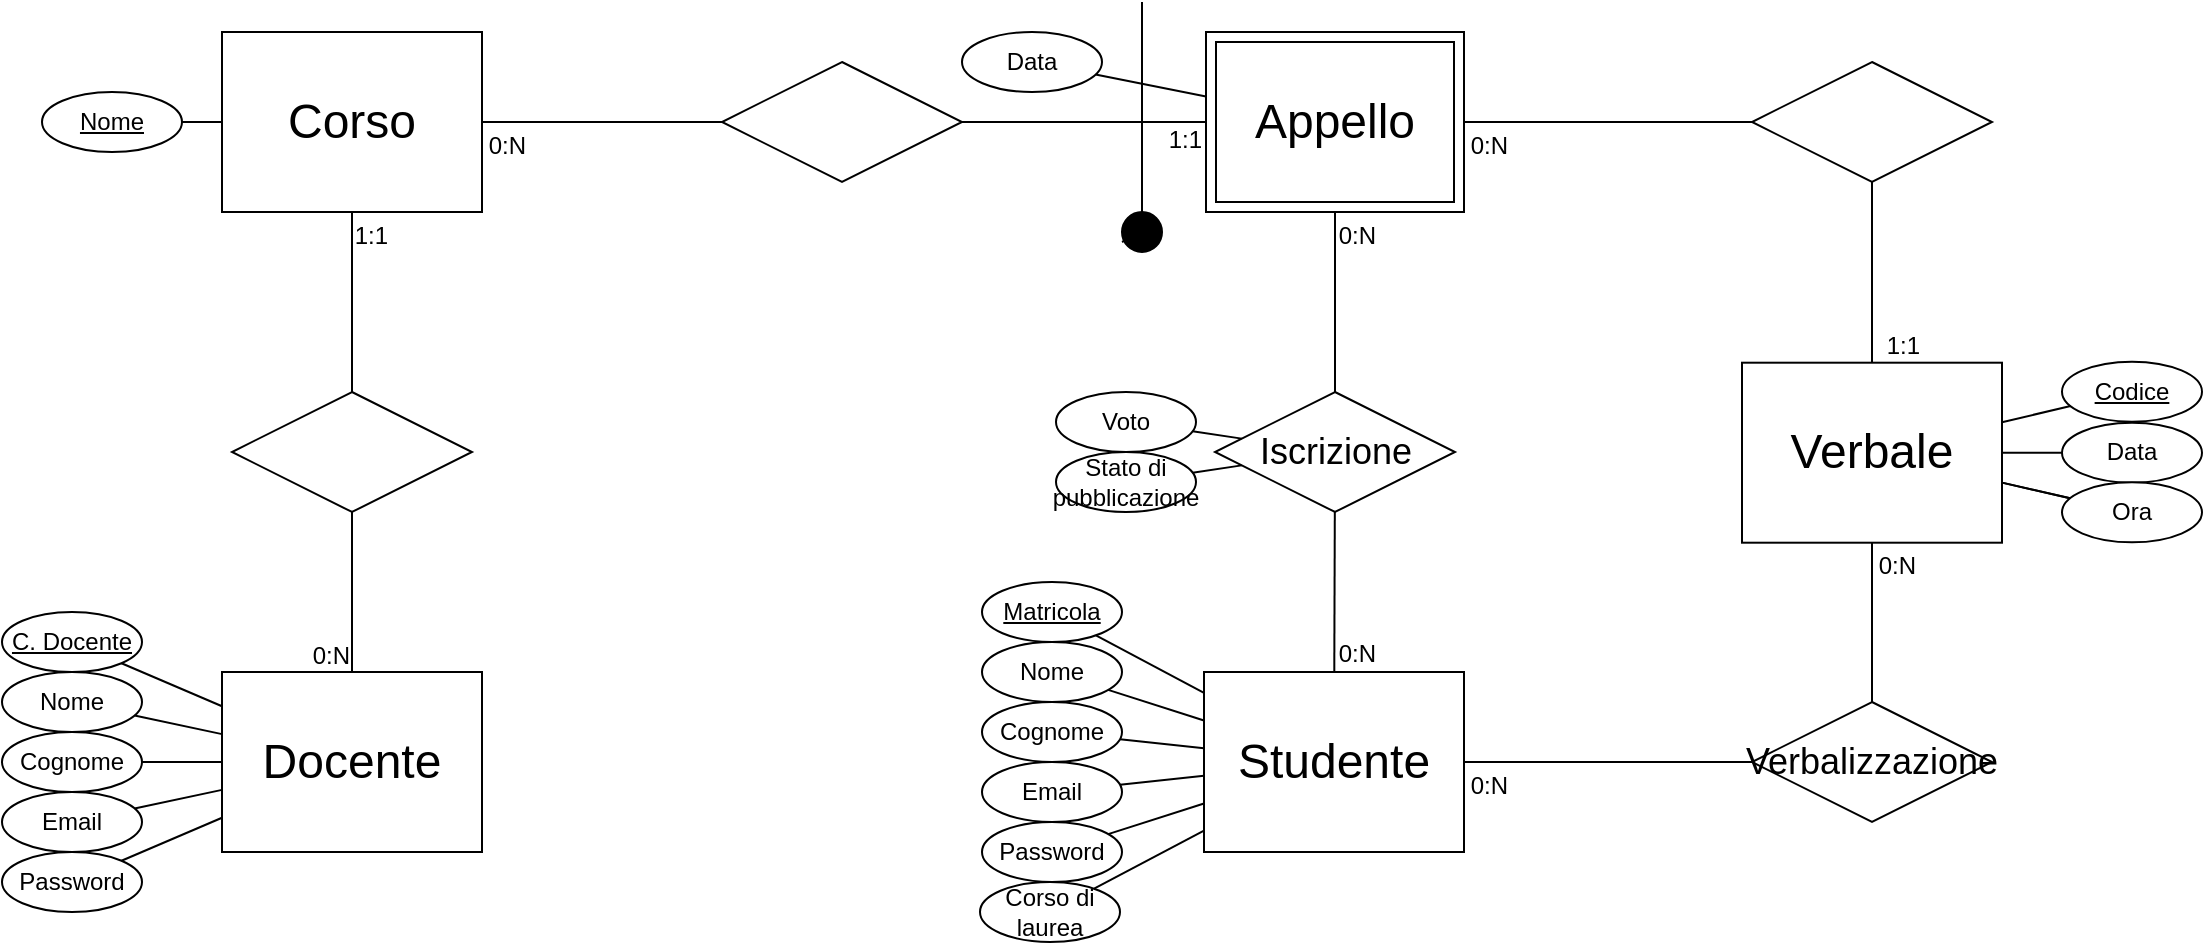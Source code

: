 <mxfile version="26.2.2">
  <diagram id="R2lEEEUBdFMjLlhIrx00" name="Page-1">
    <mxGraphModel dx="1667" dy="1975" grid="1" gridSize="10" guides="1" tooltips="1" connect="1" arrows="1" fold="1" page="1" pageScale="1" pageWidth="850" pageHeight="1100" math="0" shadow="0" extFonts="Permanent Marker^https://fonts.googleapis.com/css?family=Permanent+Marker">
      <root>
        <mxCell id="0" />
        <mxCell id="1" parent="0" />
        <mxCell id="HxChryZ2EemYZW8aK4Kx-1" value="&lt;font style=&quot;font-size: 24px;&quot;&gt;Docente&lt;/font&gt;" style="whiteSpace=wrap;html=1;align=center;" parent="1" vertex="1">
          <mxGeometry x="270" y="240" width="130" height="90" as="geometry" />
        </mxCell>
        <mxCell id="HxChryZ2EemYZW8aK4Kx-2" value="Nome" style="ellipse;whiteSpace=wrap;html=1;align=center;" parent="1" vertex="1">
          <mxGeometry x="160" y="240" width="70" height="30" as="geometry" />
        </mxCell>
        <mxCell id="HxChryZ2EemYZW8aK4Kx-3" value="Cognome" style="ellipse;whiteSpace=wrap;html=1;align=center;" parent="1" vertex="1">
          <mxGeometry x="160" y="270" width="70" height="30" as="geometry" />
        </mxCell>
        <mxCell id="HxChryZ2EemYZW8aK4Kx-4" value="Email" style="ellipse;whiteSpace=wrap;html=1;align=center;" parent="1" vertex="1">
          <mxGeometry x="160" y="300" width="70" height="30" as="geometry" />
        </mxCell>
        <mxCell id="HxChryZ2EemYZW8aK4Kx-5" value="Password" style="ellipse;whiteSpace=wrap;html=1;align=center;" parent="1" vertex="1">
          <mxGeometry x="160" y="330" width="70" height="30" as="geometry" />
        </mxCell>
        <mxCell id="HxChryZ2EemYZW8aK4Kx-6" value="C. Docente" style="ellipse;whiteSpace=wrap;html=1;align=center;fontStyle=4;" parent="1" vertex="1">
          <mxGeometry x="160" y="210" width="70" height="30" as="geometry" />
        </mxCell>
        <mxCell id="HxChryZ2EemYZW8aK4Kx-17" value="&lt;font style=&quot;font-size: 24px;&quot;&gt;Corso&lt;/font&gt;" style="whiteSpace=wrap;html=1;align=center;" parent="1" vertex="1">
          <mxGeometry x="270" y="-80" width="130" height="90" as="geometry" />
        </mxCell>
        <mxCell id="HxChryZ2EemYZW8aK4Kx-22" value="Nome" style="ellipse;whiteSpace=wrap;html=1;align=center;fontStyle=4;" parent="1" vertex="1">
          <mxGeometry x="180" y="-50" width="70" height="30" as="geometry" />
        </mxCell>
        <mxCell id="HxChryZ2EemYZW8aK4Kx-26" value="" style="shape=rhombus;perimeter=rhombusPerimeter;whiteSpace=wrap;html=1;align=center;" parent="1" vertex="1">
          <mxGeometry x="275" y="100" width="120" height="60" as="geometry" />
        </mxCell>
        <mxCell id="HxChryZ2EemYZW8aK4Kx-29" value="" style="endArrow=none;html=1;rounded=0;" parent="1" source="HxChryZ2EemYZW8aK4Kx-1" target="HxChryZ2EemYZW8aK4Kx-6" edge="1">
          <mxGeometry width="50" height="50" relative="1" as="geometry">
            <mxPoint x="260" y="410" as="sourcePoint" />
            <mxPoint x="310" y="360" as="targetPoint" />
          </mxGeometry>
        </mxCell>
        <mxCell id="HxChryZ2EemYZW8aK4Kx-30" value="" style="endArrow=none;html=1;rounded=0;" parent="1" source="HxChryZ2EemYZW8aK4Kx-1" target="HxChryZ2EemYZW8aK4Kx-2" edge="1">
          <mxGeometry width="50" height="50" relative="1" as="geometry">
            <mxPoint x="280" y="267" as="sourcePoint" />
            <mxPoint x="230" y="246" as="targetPoint" />
          </mxGeometry>
        </mxCell>
        <mxCell id="HxChryZ2EemYZW8aK4Kx-31" value="" style="endArrow=none;html=1;rounded=0;" parent="1" source="HxChryZ2EemYZW8aK4Kx-1" target="HxChryZ2EemYZW8aK4Kx-3" edge="1">
          <mxGeometry width="50" height="50" relative="1" as="geometry">
            <mxPoint x="290" y="277" as="sourcePoint" />
            <mxPoint x="240" y="256" as="targetPoint" />
          </mxGeometry>
        </mxCell>
        <mxCell id="HxChryZ2EemYZW8aK4Kx-32" value="" style="endArrow=none;html=1;rounded=0;" parent="1" source="HxChryZ2EemYZW8aK4Kx-1" target="HxChryZ2EemYZW8aK4Kx-4" edge="1">
          <mxGeometry width="50" height="50" relative="1" as="geometry">
            <mxPoint x="300" y="287" as="sourcePoint" />
            <mxPoint x="250" y="266" as="targetPoint" />
          </mxGeometry>
        </mxCell>
        <mxCell id="HxChryZ2EemYZW8aK4Kx-33" value="" style="endArrow=none;html=1;rounded=0;" parent="1" source="HxChryZ2EemYZW8aK4Kx-1" target="HxChryZ2EemYZW8aK4Kx-5" edge="1">
          <mxGeometry width="50" height="50" relative="1" as="geometry">
            <mxPoint x="310" y="297" as="sourcePoint" />
            <mxPoint x="260" y="276" as="targetPoint" />
          </mxGeometry>
        </mxCell>
        <mxCell id="HxChryZ2EemYZW8aK4Kx-34" value="" style="endArrow=none;html=1;rounded=0;" parent="1" source="HxChryZ2EemYZW8aK4Kx-17" target="HxChryZ2EemYZW8aK4Kx-22" edge="1">
          <mxGeometry width="50" height="50" relative="1" as="geometry">
            <mxPoint x="260" y="-65" as="sourcePoint" />
            <mxPoint x="210" y="-86" as="targetPoint" />
          </mxGeometry>
        </mxCell>
        <mxCell id="HxChryZ2EemYZW8aK4Kx-36" value="" style="endArrow=none;html=1;rounded=0;" parent="1" source="HxChryZ2EemYZW8aK4Kx-26" target="HxChryZ2EemYZW8aK4Kx-1" edge="1">
          <mxGeometry relative="1" as="geometry">
            <mxPoint x="160" y="180" as="sourcePoint" />
            <mxPoint x="320" y="180" as="targetPoint" />
          </mxGeometry>
        </mxCell>
        <mxCell id="HxChryZ2EemYZW8aK4Kx-37" value="0:N" style="resizable=0;html=1;whiteSpace=wrap;align=right;verticalAlign=bottom;" parent="HxChryZ2EemYZW8aK4Kx-36" connectable="0" vertex="1">
          <mxGeometry x="1" relative="1" as="geometry">
            <mxPoint as="offset" />
          </mxGeometry>
        </mxCell>
        <mxCell id="HxChryZ2EemYZW8aK4Kx-38" value="" style="endArrow=none;html=1;rounded=0;" parent="1" source="HxChryZ2EemYZW8aK4Kx-26" target="HxChryZ2EemYZW8aK4Kx-17" edge="1">
          <mxGeometry relative="1" as="geometry">
            <mxPoint x="280.0" y="85.2" as="sourcePoint" />
            <mxPoint x="315.729" as="targetPoint" />
          </mxGeometry>
        </mxCell>
        <mxCell id="HxChryZ2EemYZW8aK4Kx-39" value="1:1" style="resizable=0;html=1;whiteSpace=wrap;align=right;verticalAlign=bottom;" parent="HxChryZ2EemYZW8aK4Kx-38" connectable="0" vertex="1">
          <mxGeometry x="1" relative="1" as="geometry">
            <mxPoint x="19" y="20" as="offset" />
          </mxGeometry>
        </mxCell>
        <mxCell id="HxChryZ2EemYZW8aK4Kx-41" value="Data" style="ellipse;whiteSpace=wrap;html=1;align=center;" parent="1" vertex="1">
          <mxGeometry x="640" y="-80" width="70" height="30" as="geometry" />
        </mxCell>
        <mxCell id="HxChryZ2EemYZW8aK4Kx-44" value="" style="endArrow=none;html=1;rounded=0;" parent="1" source="HxChryZ2EemYZW8aK4Kx-50" target="HxChryZ2EemYZW8aK4Kx-41" edge="1">
          <mxGeometry width="50" height="50" relative="1" as="geometry">
            <mxPoint x="771" y="-32" as="sourcePoint" />
            <mxPoint x="730" y="-36" as="targetPoint" />
          </mxGeometry>
        </mxCell>
        <mxCell id="HxChryZ2EemYZW8aK4Kx-45" value="" style="shape=rhombus;perimeter=rhombusPerimeter;whiteSpace=wrap;html=1;align=center;" parent="1" vertex="1">
          <mxGeometry x="520" y="-65" width="120" height="60" as="geometry" />
        </mxCell>
        <mxCell id="HxChryZ2EemYZW8aK4Kx-46" value="" style="endArrow=none;html=1;rounded=0;" parent="1" source="HxChryZ2EemYZW8aK4Kx-45" target="HxChryZ2EemYZW8aK4Kx-17" edge="1">
          <mxGeometry relative="1" as="geometry">
            <mxPoint x="241" y="118" as="sourcePoint" />
            <mxPoint x="312" y="20" as="targetPoint" />
          </mxGeometry>
        </mxCell>
        <mxCell id="HxChryZ2EemYZW8aK4Kx-47" value="0:N" style="resizable=0;html=1;whiteSpace=wrap;align=right;verticalAlign=bottom;" parent="HxChryZ2EemYZW8aK4Kx-46" connectable="0" vertex="1">
          <mxGeometry x="1" relative="1" as="geometry">
            <mxPoint x="23" y="20" as="offset" />
          </mxGeometry>
        </mxCell>
        <mxCell id="HxChryZ2EemYZW8aK4Kx-48" value="" style="endArrow=none;html=1;rounded=0;" parent="1" source="HxChryZ2EemYZW8aK4Kx-45" target="HxChryZ2EemYZW8aK4Kx-50" edge="1">
          <mxGeometry relative="1" as="geometry">
            <mxPoint x="251" y="128" as="sourcePoint" />
            <mxPoint x="322" y="30" as="targetPoint" />
          </mxGeometry>
        </mxCell>
        <mxCell id="HxChryZ2EemYZW8aK4Kx-49" value="1:1" style="resizable=0;html=1;whiteSpace=wrap;align=right;verticalAlign=bottom;" parent="HxChryZ2EemYZW8aK4Kx-48" connectable="0" vertex="1">
          <mxGeometry x="1" relative="1" as="geometry">
            <mxPoint x="-1" y="17" as="offset" />
          </mxGeometry>
        </mxCell>
        <mxCell id="HxChryZ2EemYZW8aK4Kx-50" value="&lt;font style=&quot;font-size: 24px;&quot;&gt;Appello&lt;/font&gt;" style="shape=ext;margin=3;double=1;whiteSpace=wrap;html=1;align=center;" parent="1" vertex="1">
          <mxGeometry x="762" y="-80" width="129" height="90" as="geometry" />
        </mxCell>
        <mxCell id="HxChryZ2EemYZW8aK4Kx-51" value="" style="endArrow=none;html=1;rounded=0;" parent="1" source="HxChryZ2EemYZW8aK4Kx-52" edge="1">
          <mxGeometry width="50" height="50" relative="1" as="geometry">
            <mxPoint x="730" y="25" as="sourcePoint" />
            <mxPoint x="730" y="-95" as="targetPoint" />
          </mxGeometry>
        </mxCell>
        <mxCell id="HxChryZ2EemYZW8aK4Kx-53" value="" style="endArrow=none;html=1;rounded=0;" parent="1" target="HxChryZ2EemYZW8aK4Kx-52" edge="1">
          <mxGeometry width="50" height="50" relative="1" as="geometry">
            <mxPoint x="720" y="25" as="sourcePoint" />
            <mxPoint x="720" y="-95" as="targetPoint" />
          </mxGeometry>
        </mxCell>
        <mxCell id="HxChryZ2EemYZW8aK4Kx-52" value="" style="ellipse;whiteSpace=wrap;html=1;aspect=fixed;fillColor=#000000;" parent="1" vertex="1">
          <mxGeometry x="720" y="10" width="20" height="20" as="geometry" />
        </mxCell>
        <mxCell id="HxChryZ2EemYZW8aK4Kx-54" value="&lt;font style=&quot;font-size: 18px;&quot;&gt;Iscrizione&lt;/font&gt;" style="shape=rhombus;perimeter=rhombusPerimeter;whiteSpace=wrap;html=1;align=center;" parent="1" vertex="1">
          <mxGeometry x="766.5" y="100" width="120" height="60" as="geometry" />
        </mxCell>
        <mxCell id="HxChryZ2EemYZW8aK4Kx-55" value="" style="endArrow=none;html=1;rounded=0;" parent="1" source="HxChryZ2EemYZW8aK4Kx-54" target="HxChryZ2EemYZW8aK4Kx-50" edge="1">
          <mxGeometry relative="1" as="geometry">
            <mxPoint x="910" y="130" as="sourcePoint" />
            <mxPoint x="910" y="40" as="targetPoint" />
          </mxGeometry>
        </mxCell>
        <mxCell id="HxChryZ2EemYZW8aK4Kx-56" value="0:N" style="resizable=0;html=1;whiteSpace=wrap;align=right;verticalAlign=bottom;" parent="HxChryZ2EemYZW8aK4Kx-55" connectable="0" vertex="1">
          <mxGeometry x="1" relative="1" as="geometry">
            <mxPoint x="22" y="20" as="offset" />
          </mxGeometry>
        </mxCell>
        <mxCell id="HxChryZ2EemYZW8aK4Kx-57" value="Voto" style="ellipse;whiteSpace=wrap;html=1;align=center;" parent="1" vertex="1">
          <mxGeometry x="687" y="100" width="70" height="30" as="geometry" />
        </mxCell>
        <mxCell id="HxChryZ2EemYZW8aK4Kx-58" value="Stato di pubblicazione" style="ellipse;whiteSpace=wrap;html=1;align=center;" parent="1" vertex="1">
          <mxGeometry x="687" y="130" width="70" height="30" as="geometry" />
        </mxCell>
        <mxCell id="HxChryZ2EemYZW8aK4Kx-59" value="" style="endArrow=none;html=1;rounded=0;" parent="1" source="HxChryZ2EemYZW8aK4Kx-57" target="HxChryZ2EemYZW8aK4Kx-54" edge="1">
          <mxGeometry width="50" height="50" relative="1" as="geometry">
            <mxPoint x="772" y="-38" as="sourcePoint" />
            <mxPoint x="717" y="-49" as="targetPoint" />
          </mxGeometry>
        </mxCell>
        <mxCell id="HxChryZ2EemYZW8aK4Kx-60" value="" style="endArrow=none;html=1;rounded=0;" parent="1" source="HxChryZ2EemYZW8aK4Kx-58" target="HxChryZ2EemYZW8aK4Kx-54" edge="1">
          <mxGeometry width="50" height="50" relative="1" as="geometry">
            <mxPoint x="931" y="129" as="sourcePoint" />
            <mxPoint x="885" y="134" as="targetPoint" />
          </mxGeometry>
        </mxCell>
        <mxCell id="HxChryZ2EemYZW8aK4Kx-61" value="&lt;font style=&quot;font-size: 24px;&quot;&gt;Studente&lt;/font&gt;" style="whiteSpace=wrap;html=1;align=center;" parent="1" vertex="1">
          <mxGeometry x="761" y="240" width="130" height="90" as="geometry" />
        </mxCell>
        <mxCell id="HxChryZ2EemYZW8aK4Kx-62" value="Nome" style="ellipse;whiteSpace=wrap;html=1;align=center;" parent="1" vertex="1">
          <mxGeometry x="650" y="225" width="70" height="30" as="geometry" />
        </mxCell>
        <mxCell id="HxChryZ2EemYZW8aK4Kx-63" value="Cognome" style="ellipse;whiteSpace=wrap;html=1;align=center;" parent="1" vertex="1">
          <mxGeometry x="650" y="255" width="70" height="30" as="geometry" />
        </mxCell>
        <mxCell id="HxChryZ2EemYZW8aK4Kx-64" value="Email" style="ellipse;whiteSpace=wrap;html=1;align=center;" parent="1" vertex="1">
          <mxGeometry x="650" y="285" width="70" height="30" as="geometry" />
        </mxCell>
        <mxCell id="HxChryZ2EemYZW8aK4Kx-65" value="Password" style="ellipse;whiteSpace=wrap;html=1;align=center;" parent="1" vertex="1">
          <mxGeometry x="650" y="315" width="70" height="30" as="geometry" />
        </mxCell>
        <mxCell id="HxChryZ2EemYZW8aK4Kx-66" value="Matricola" style="ellipse;whiteSpace=wrap;html=1;align=center;fontStyle=4;" parent="1" vertex="1">
          <mxGeometry x="650" y="195" width="70" height="30" as="geometry" />
        </mxCell>
        <mxCell id="HxChryZ2EemYZW8aK4Kx-67" value="" style="endArrow=none;html=1;rounded=0;" parent="1" source="HxChryZ2EemYZW8aK4Kx-61" target="HxChryZ2EemYZW8aK4Kx-66" edge="1">
          <mxGeometry width="50" height="50" relative="1" as="geometry">
            <mxPoint x="751" y="410" as="sourcePoint" />
            <mxPoint x="801" y="360" as="targetPoint" />
          </mxGeometry>
        </mxCell>
        <mxCell id="HxChryZ2EemYZW8aK4Kx-68" value="" style="endArrow=none;html=1;rounded=0;" parent="1" source="HxChryZ2EemYZW8aK4Kx-61" target="HxChryZ2EemYZW8aK4Kx-62" edge="1">
          <mxGeometry width="50" height="50" relative="1" as="geometry">
            <mxPoint x="771" y="267" as="sourcePoint" />
            <mxPoint x="721" y="246" as="targetPoint" />
          </mxGeometry>
        </mxCell>
        <mxCell id="HxChryZ2EemYZW8aK4Kx-69" value="" style="endArrow=none;html=1;rounded=0;" parent="1" source="HxChryZ2EemYZW8aK4Kx-61" target="HxChryZ2EemYZW8aK4Kx-63" edge="1">
          <mxGeometry width="50" height="50" relative="1" as="geometry">
            <mxPoint x="781" y="277" as="sourcePoint" />
            <mxPoint x="731" y="256" as="targetPoint" />
          </mxGeometry>
        </mxCell>
        <mxCell id="HxChryZ2EemYZW8aK4Kx-70" value="" style="endArrow=none;html=1;rounded=0;" parent="1" source="HxChryZ2EemYZW8aK4Kx-61" target="HxChryZ2EemYZW8aK4Kx-64" edge="1">
          <mxGeometry width="50" height="50" relative="1" as="geometry">
            <mxPoint x="791" y="287" as="sourcePoint" />
            <mxPoint x="741" y="266" as="targetPoint" />
          </mxGeometry>
        </mxCell>
        <mxCell id="HxChryZ2EemYZW8aK4Kx-71" value="" style="endArrow=none;html=1;rounded=0;" parent="1" source="HxChryZ2EemYZW8aK4Kx-61" target="HxChryZ2EemYZW8aK4Kx-65" edge="1">
          <mxGeometry width="50" height="50" relative="1" as="geometry">
            <mxPoint x="801" y="297" as="sourcePoint" />
            <mxPoint x="751" y="276" as="targetPoint" />
          </mxGeometry>
        </mxCell>
        <mxCell id="HxChryZ2EemYZW8aK4Kx-73" value="Corso di laurea" style="ellipse;whiteSpace=wrap;html=1;align=center;" parent="1" vertex="1">
          <mxGeometry x="649" y="345" width="70" height="30" as="geometry" />
        </mxCell>
        <mxCell id="HxChryZ2EemYZW8aK4Kx-74" value="" style="endArrow=none;html=1;rounded=0;" parent="1" source="HxChryZ2EemYZW8aK4Kx-61" target="HxChryZ2EemYZW8aK4Kx-73" edge="1">
          <mxGeometry width="50" height="50" relative="1" as="geometry">
            <mxPoint x="771" y="323" as="sourcePoint" />
            <mxPoint x="721" y="344" as="targetPoint" />
          </mxGeometry>
        </mxCell>
        <mxCell id="HxChryZ2EemYZW8aK4Kx-75" value="" style="endArrow=none;html=1;rounded=0;" parent="1" source="HxChryZ2EemYZW8aK4Kx-54" target="HxChryZ2EemYZW8aK4Kx-61" edge="1">
          <mxGeometry relative="1" as="geometry">
            <mxPoint x="837" y="110" as="sourcePoint" />
            <mxPoint x="837" y="20" as="targetPoint" />
          </mxGeometry>
        </mxCell>
        <mxCell id="HxChryZ2EemYZW8aK4Kx-76" value="0:N" style="resizable=0;html=1;whiteSpace=wrap;align=right;verticalAlign=bottom;" parent="HxChryZ2EemYZW8aK4Kx-75" connectable="0" vertex="1">
          <mxGeometry x="1" relative="1" as="geometry">
            <mxPoint x="22" as="offset" />
          </mxGeometry>
        </mxCell>
        <mxCell id="HxChryZ2EemYZW8aK4Kx-77" value="&lt;font style=&quot;font-size: 24px;&quot;&gt;Verbale&lt;/font&gt;" style="whiteSpace=wrap;html=1;align=center;" parent="1" vertex="1">
          <mxGeometry x="1030" y="85.35" width="130" height="90" as="geometry" />
        </mxCell>
        <mxCell id="HxChryZ2EemYZW8aK4Kx-78" value="Data" style="ellipse;whiteSpace=wrap;html=1;align=center;" parent="1" vertex="1">
          <mxGeometry x="1190" y="115.35" width="70" height="30" as="geometry" />
        </mxCell>
        <mxCell id="HxChryZ2EemYZW8aK4Kx-82" value="Codice" style="ellipse;whiteSpace=wrap;html=1;align=center;fontStyle=4;" parent="1" vertex="1">
          <mxGeometry x="1190" y="84.83" width="70" height="30" as="geometry" />
        </mxCell>
        <mxCell id="HxChryZ2EemYZW8aK4Kx-83" value="" style="endArrow=none;html=1;rounded=0;" parent="1" source="HxChryZ2EemYZW8aK4Kx-77" target="HxChryZ2EemYZW8aK4Kx-82" edge="1">
          <mxGeometry width="50" height="50" relative="1" as="geometry">
            <mxPoint x="1020" y="255.35" as="sourcePoint" />
            <mxPoint x="1070" y="205.35" as="targetPoint" />
          </mxGeometry>
        </mxCell>
        <mxCell id="HxChryZ2EemYZW8aK4Kx-84" value="" style="endArrow=none;html=1;rounded=0;" parent="1" source="HxChryZ2EemYZW8aK4Kx-77" target="HxChryZ2EemYZW8aK4Kx-78" edge="1">
          <mxGeometry width="50" height="50" relative="1" as="geometry">
            <mxPoint x="1040" y="112.35" as="sourcePoint" />
            <mxPoint x="990" y="91.35" as="targetPoint" />
          </mxGeometry>
        </mxCell>
        <mxCell id="HxChryZ2EemYZW8aK4Kx-85" value="" style="endArrow=none;html=1;rounded=0;" parent="1" source="HxChryZ2EemYZW8aK4Kx-77" target="HxChryZ2EemYZW8aK4Kx-79" edge="1">
          <mxGeometry width="50" height="50" relative="1" as="geometry">
            <mxPoint x="1050" y="122.35" as="sourcePoint" />
            <mxPoint x="1000" y="101.35" as="targetPoint" />
          </mxGeometry>
        </mxCell>
        <mxCell id="6vsfssMBJb0tTW7DtL_9-2" value="" style="shape=rhombus;perimeter=rhombusPerimeter;whiteSpace=wrap;html=1;align=center;" vertex="1" parent="1">
          <mxGeometry x="1035" y="-65" width="120" height="60" as="geometry" />
        </mxCell>
        <mxCell id="6vsfssMBJb0tTW7DtL_9-3" value="" style="endArrow=none;html=1;rounded=0;" edge="1" parent="1" source="HxChryZ2EemYZW8aK4Kx-77" target="HxChryZ2EemYZW8aK4Kx-79">
          <mxGeometry width="50" height="50" relative="1" as="geometry">
            <mxPoint x="1095" y="85" as="sourcePoint" />
            <mxPoint x="1095" y="65" as="targetPoint" />
          </mxGeometry>
        </mxCell>
        <mxCell id="HxChryZ2EemYZW8aK4Kx-79" value="Ora" style="ellipse;whiteSpace=wrap;html=1;align=center;" parent="1" vertex="1">
          <mxGeometry x="1190" y="145.18" width="70" height="30" as="geometry" />
        </mxCell>
        <mxCell id="6vsfssMBJb0tTW7DtL_9-4" value="" style="endArrow=none;html=1;rounded=0;" edge="1" parent="1" source="6vsfssMBJb0tTW7DtL_9-2" target="HxChryZ2EemYZW8aK4Kx-50">
          <mxGeometry relative="1" as="geometry">
            <mxPoint x="1100" y="-20" as="sourcePoint" />
            <mxPoint x="980" y="-20" as="targetPoint" />
          </mxGeometry>
        </mxCell>
        <mxCell id="6vsfssMBJb0tTW7DtL_9-5" value="0:N" style="resizable=0;html=1;whiteSpace=wrap;align=right;verticalAlign=bottom;" connectable="0" vertex="1" parent="6vsfssMBJb0tTW7DtL_9-4">
          <mxGeometry x="1" relative="1" as="geometry">
            <mxPoint x="23" y="20" as="offset" />
          </mxGeometry>
        </mxCell>
        <mxCell id="6vsfssMBJb0tTW7DtL_9-6" value="" style="endArrow=none;html=1;rounded=0;" edge="1" parent="1" source="6vsfssMBJb0tTW7DtL_9-2" target="HxChryZ2EemYZW8aK4Kx-77">
          <mxGeometry relative="1" as="geometry">
            <mxPoint x="1090" y="65" as="sourcePoint" />
            <mxPoint x="920" y="40" as="targetPoint" />
          </mxGeometry>
        </mxCell>
        <mxCell id="6vsfssMBJb0tTW7DtL_9-7" value="1:1" style="resizable=0;html=1;whiteSpace=wrap;align=right;verticalAlign=bottom;" connectable="0" vertex="1" parent="6vsfssMBJb0tTW7DtL_9-6">
          <mxGeometry x="1" relative="1" as="geometry">
            <mxPoint x="25" as="offset" />
          </mxGeometry>
        </mxCell>
        <mxCell id="6vsfssMBJb0tTW7DtL_9-8" value="&lt;font style=&quot;font-size: 18px;&quot;&gt;Verbalizzazione&lt;/font&gt;" style="shape=rhombus;perimeter=rhombusPerimeter;whiteSpace=wrap;html=1;align=center;" vertex="1" parent="1">
          <mxGeometry x="1035" y="255" width="120" height="60" as="geometry" />
        </mxCell>
        <mxCell id="6vsfssMBJb0tTW7DtL_9-9" value="" style="endArrow=none;html=1;rounded=0;" edge="1" parent="1" source="6vsfssMBJb0tTW7DtL_9-8" target="HxChryZ2EemYZW8aK4Kx-61">
          <mxGeometry relative="1" as="geometry">
            <mxPoint x="1285" y="-25" as="sourcePoint" />
            <mxPoint x="901" y="-25" as="targetPoint" />
          </mxGeometry>
        </mxCell>
        <mxCell id="6vsfssMBJb0tTW7DtL_9-10" value="0:N" style="resizable=0;html=1;whiteSpace=wrap;align=right;verticalAlign=bottom;" connectable="0" vertex="1" parent="6vsfssMBJb0tTW7DtL_9-9">
          <mxGeometry x="1" relative="1" as="geometry">
            <mxPoint x="23" y="20" as="offset" />
          </mxGeometry>
        </mxCell>
        <mxCell id="6vsfssMBJb0tTW7DtL_9-11" value="" style="endArrow=none;html=1;rounded=0;" edge="1" parent="1" source="6vsfssMBJb0tTW7DtL_9-8" target="HxChryZ2EemYZW8aK4Kx-77">
          <mxGeometry relative="1" as="geometry">
            <mxPoint x="1045" y="-25" as="sourcePoint" />
            <mxPoint x="661" y="-25" as="targetPoint" />
          </mxGeometry>
        </mxCell>
        <mxCell id="6vsfssMBJb0tTW7DtL_9-12" value="0:N" style="resizable=0;html=1;whiteSpace=wrap;align=right;verticalAlign=bottom;" connectable="0" vertex="1" parent="6vsfssMBJb0tTW7DtL_9-11">
          <mxGeometry x="1" relative="1" as="geometry">
            <mxPoint x="23" y="20" as="offset" />
          </mxGeometry>
        </mxCell>
      </root>
    </mxGraphModel>
  </diagram>
</mxfile>
